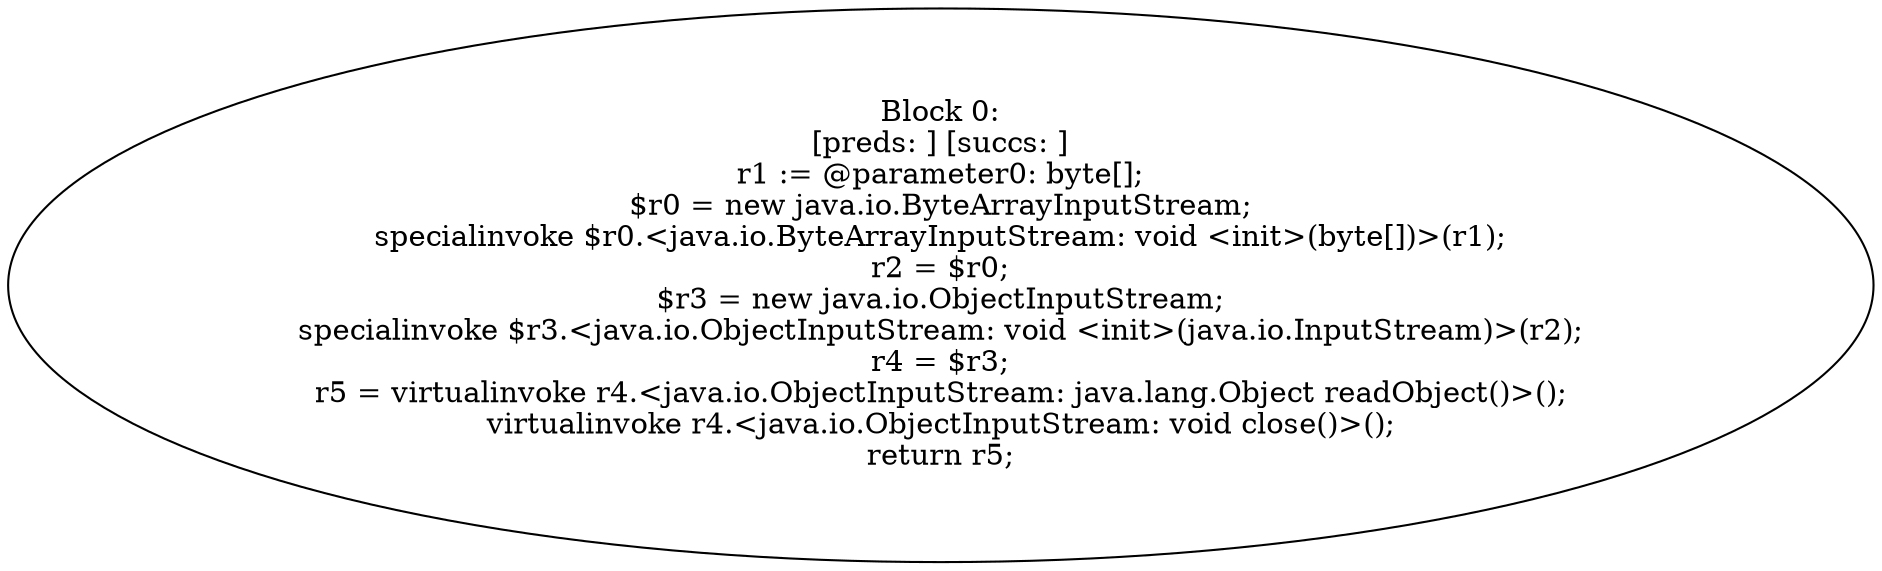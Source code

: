 digraph "unitGraph" {
    "Block 0:
[preds: ] [succs: ]
r1 := @parameter0: byte[];
$r0 = new java.io.ByteArrayInputStream;
specialinvoke $r0.<java.io.ByteArrayInputStream: void <init>(byte[])>(r1);
r2 = $r0;
$r3 = new java.io.ObjectInputStream;
specialinvoke $r3.<java.io.ObjectInputStream: void <init>(java.io.InputStream)>(r2);
r4 = $r3;
r5 = virtualinvoke r4.<java.io.ObjectInputStream: java.lang.Object readObject()>();
virtualinvoke r4.<java.io.ObjectInputStream: void close()>();
return r5;
"
}
